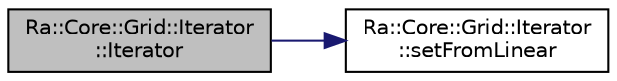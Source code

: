 digraph "Ra::Core::Grid::Iterator::Iterator"
{
 // INTERACTIVE_SVG=YES
 // LATEX_PDF_SIZE
  edge [fontname="Helvetica",fontsize="10",labelfontname="Helvetica",labelfontsize="10"];
  node [fontname="Helvetica",fontsize="10",shape=record];
  rankdir="LR";
  Node1 [label="Ra::Core::Grid::Iterator\l::Iterator",height=0.2,width=0.4,color="black", fillcolor="grey75", style="filled", fontcolor="black",tooltip="Constructor from grid and linear index."];
  Node1 -> Node2 [color="midnightblue",fontsize="10",style="solid",fontname="Helvetica"];
  Node2 [label="Ra::Core::Grid::Iterator\l::setFromLinear",height=0.2,width=0.4,color="black", fillcolor="white", style="filled",URL="$classRa_1_1Core_1_1Grid_1_1Iterator.html#a250062d7204bf6ef70867dec136906ee",tooltip="Set an existing iterator to a linear index value."];
}
